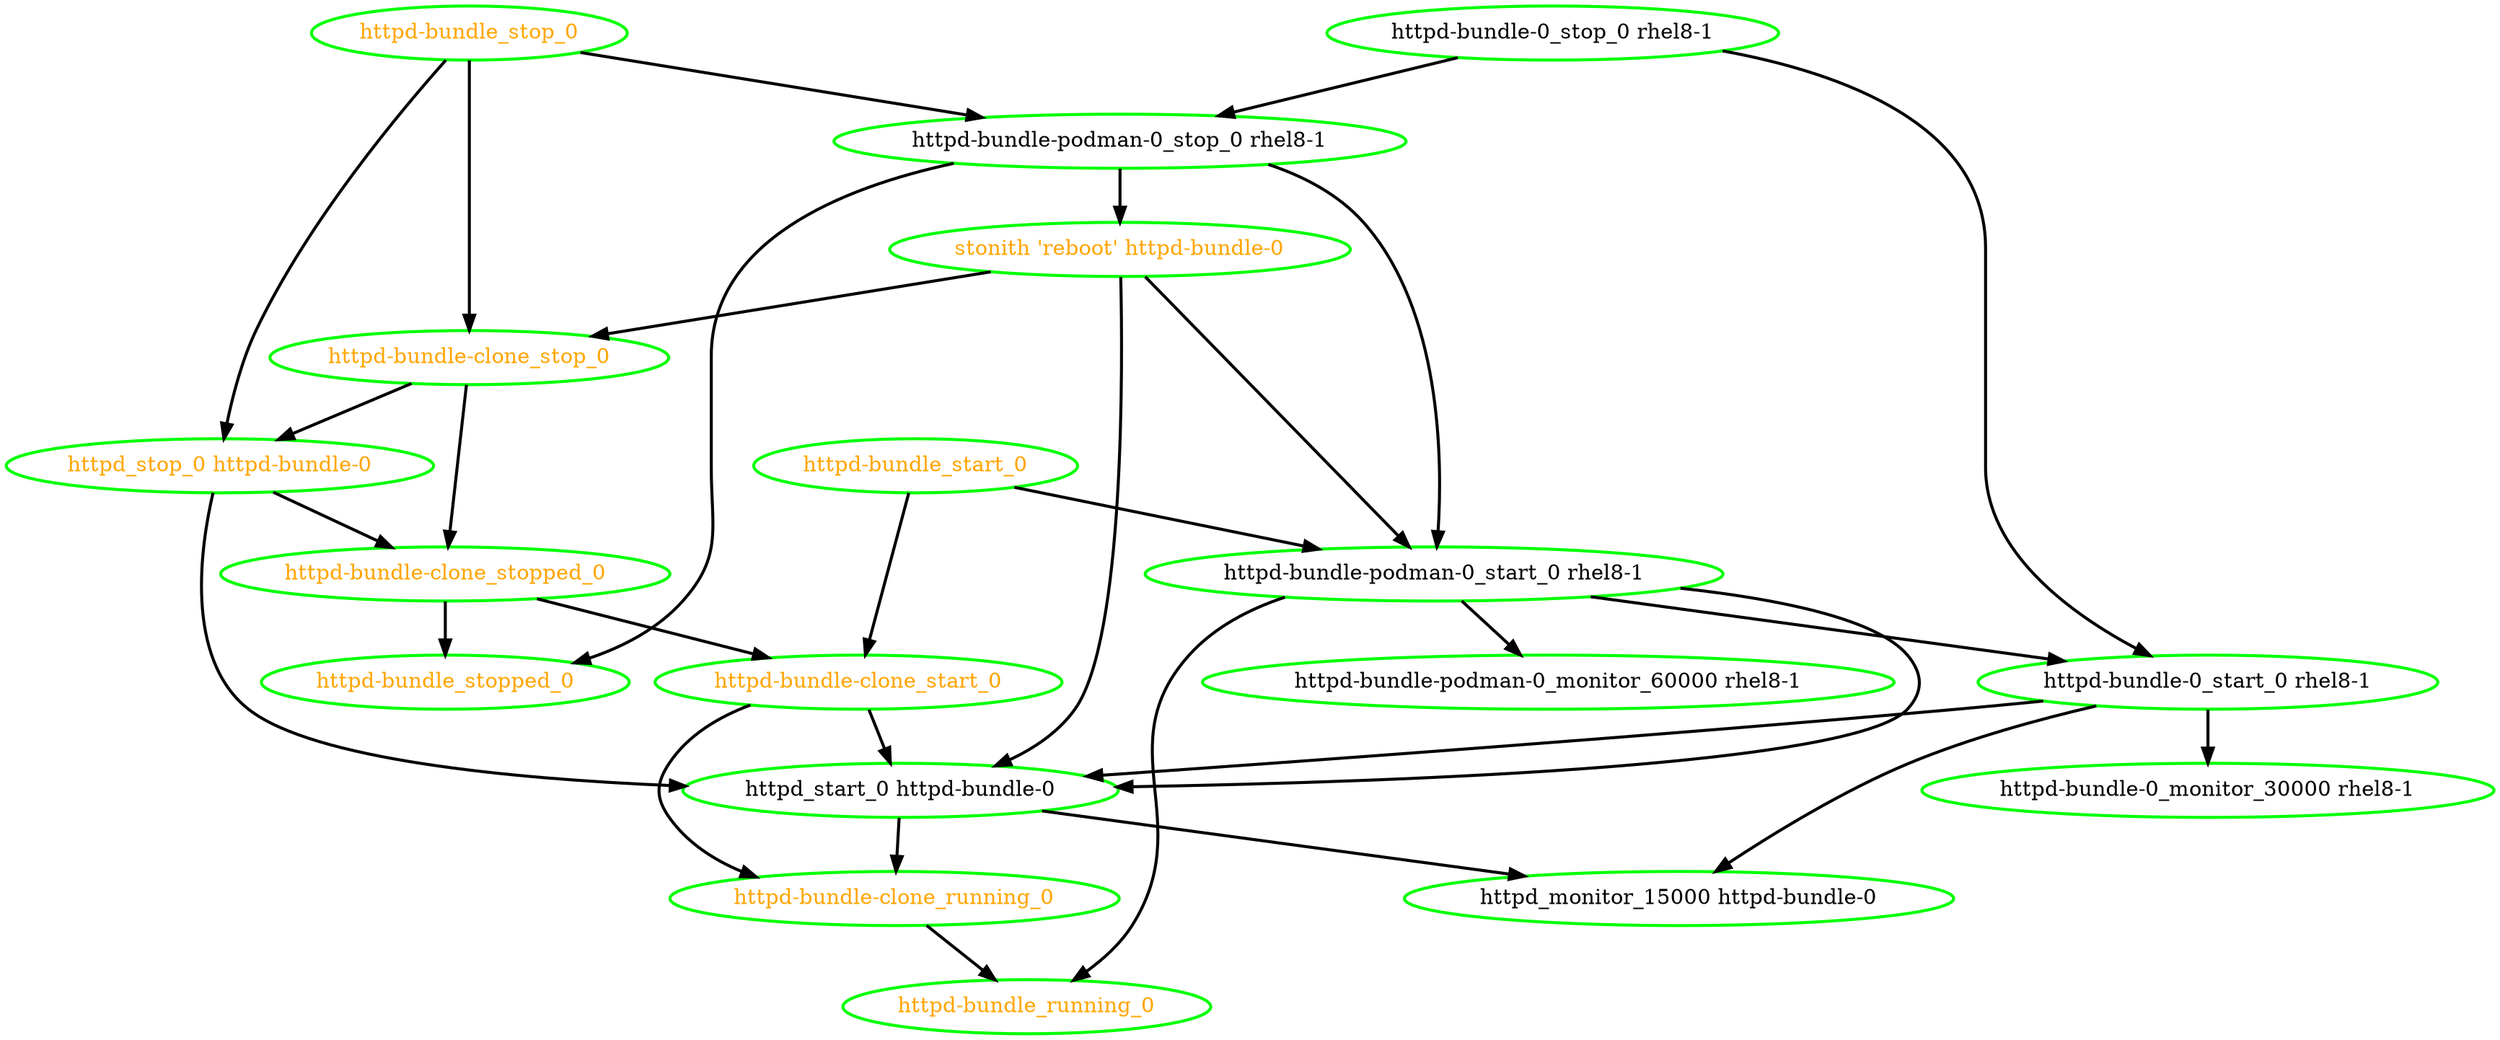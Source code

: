  digraph "g" {
"httpd-bundle-0_monitor_30000 rhel8-1" [ style=bold color="green" fontcolor="black"]
"httpd-bundle-0_start_0 rhel8-1" -> "httpd-bundle-0_monitor_30000 rhel8-1" [ style = bold]
"httpd-bundle-0_start_0 rhel8-1" -> "httpd_monitor_15000 httpd-bundle-0" [ style = bold]
"httpd-bundle-0_start_0 rhel8-1" -> "httpd_start_0 httpd-bundle-0" [ style = bold]
"httpd-bundle-0_start_0 rhel8-1" [ style=bold color="green" fontcolor="black"]
"httpd-bundle-0_stop_0 rhel8-1" -> "httpd-bundle-0_start_0 rhel8-1" [ style = bold]
"httpd-bundle-0_stop_0 rhel8-1" -> "httpd-bundle-podman-0_stop_0 rhel8-1" [ style = bold]
"httpd-bundle-0_stop_0 rhel8-1" [ style=bold color="green" fontcolor="black"]
"httpd-bundle-clone_running_0" -> "httpd-bundle_running_0" [ style = bold]
"httpd-bundle-clone_running_0" [ style=bold color="green" fontcolor="orange"]
"httpd-bundle-clone_start_0" -> "httpd-bundle-clone_running_0" [ style = bold]
"httpd-bundle-clone_start_0" -> "httpd_start_0 httpd-bundle-0" [ style = bold]
"httpd-bundle-clone_start_0" [ style=bold color="green" fontcolor="orange"]
"httpd-bundle-clone_stop_0" -> "httpd-bundle-clone_stopped_0" [ style = bold]
"httpd-bundle-clone_stop_0" -> "httpd_stop_0 httpd-bundle-0" [ style = bold]
"httpd-bundle-clone_stop_0" [ style=bold color="green" fontcolor="orange"]
"httpd-bundle-clone_stopped_0" -> "httpd-bundle-clone_start_0" [ style = bold]
"httpd-bundle-clone_stopped_0" -> "httpd-bundle_stopped_0" [ style = bold]
"httpd-bundle-clone_stopped_0" [ style=bold color="green" fontcolor="orange"]
"httpd-bundle-podman-0_monitor_60000 rhel8-1" [ style=bold color="green" fontcolor="black"]
"httpd-bundle-podman-0_start_0 rhel8-1" -> "httpd-bundle-0_start_0 rhel8-1" [ style = bold]
"httpd-bundle-podman-0_start_0 rhel8-1" -> "httpd-bundle-podman-0_monitor_60000 rhel8-1" [ style = bold]
"httpd-bundle-podman-0_start_0 rhel8-1" -> "httpd-bundle_running_0" [ style = bold]
"httpd-bundle-podman-0_start_0 rhel8-1" -> "httpd_start_0 httpd-bundle-0" [ style = bold]
"httpd-bundle-podman-0_start_0 rhel8-1" [ style=bold color="green" fontcolor="black"]
"httpd-bundle-podman-0_stop_0 rhel8-1" -> "httpd-bundle-podman-0_start_0 rhel8-1" [ style = bold]
"httpd-bundle-podman-0_stop_0 rhel8-1" -> "httpd-bundle_stopped_0" [ style = bold]
"httpd-bundle-podman-0_stop_0 rhel8-1" -> "stonith 'reboot' httpd-bundle-0" [ style = bold]
"httpd-bundle-podman-0_stop_0 rhel8-1" [ style=bold color="green" fontcolor="black"]
"httpd-bundle_running_0" [ style=bold color="green" fontcolor="orange"]
"httpd-bundle_start_0" -> "httpd-bundle-clone_start_0" [ style = bold]
"httpd-bundle_start_0" -> "httpd-bundle-podman-0_start_0 rhel8-1" [ style = bold]
"httpd-bundle_start_0" [ style=bold color="green" fontcolor="orange"]
"httpd-bundle_stop_0" -> "httpd-bundle-clone_stop_0" [ style = bold]
"httpd-bundle_stop_0" -> "httpd-bundle-podman-0_stop_0 rhel8-1" [ style = bold]
"httpd-bundle_stop_0" -> "httpd_stop_0 httpd-bundle-0" [ style = bold]
"httpd-bundle_stop_0" [ style=bold color="green" fontcolor="orange"]
"httpd-bundle_stopped_0" [ style=bold color="green" fontcolor="orange"]
"httpd_monitor_15000 httpd-bundle-0" [ style=bold color="green" fontcolor="black"]
"httpd_start_0 httpd-bundle-0" -> "httpd-bundle-clone_running_0" [ style = bold]
"httpd_start_0 httpd-bundle-0" -> "httpd_monitor_15000 httpd-bundle-0" [ style = bold]
"httpd_start_0 httpd-bundle-0" [ style=bold color="green" fontcolor="black"]
"httpd_stop_0 httpd-bundle-0" -> "httpd-bundle-clone_stopped_0" [ style = bold]
"httpd_stop_0 httpd-bundle-0" -> "httpd_start_0 httpd-bundle-0" [ style = bold]
"httpd_stop_0 httpd-bundle-0" [ style=bold color="green" fontcolor="orange"]
"stonith 'reboot' httpd-bundle-0" -> "httpd-bundle-clone_stop_0" [ style = bold]
"stonith 'reboot' httpd-bundle-0" -> "httpd-bundle-podman-0_start_0 rhel8-1" [ style = bold]
"stonith 'reboot' httpd-bundle-0" -> "httpd_start_0 httpd-bundle-0" [ style = bold]
"stonith 'reboot' httpd-bundle-0" [ style=bold color="green" fontcolor="orange"]
}
